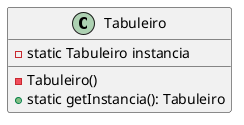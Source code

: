 @startuml
skinparam linetype ortho

class Tabuleiro {
    - static Tabuleiro instancia
    - Tabuleiro()
    + static getInstancia(): Tabuleiro
}

@enduml
